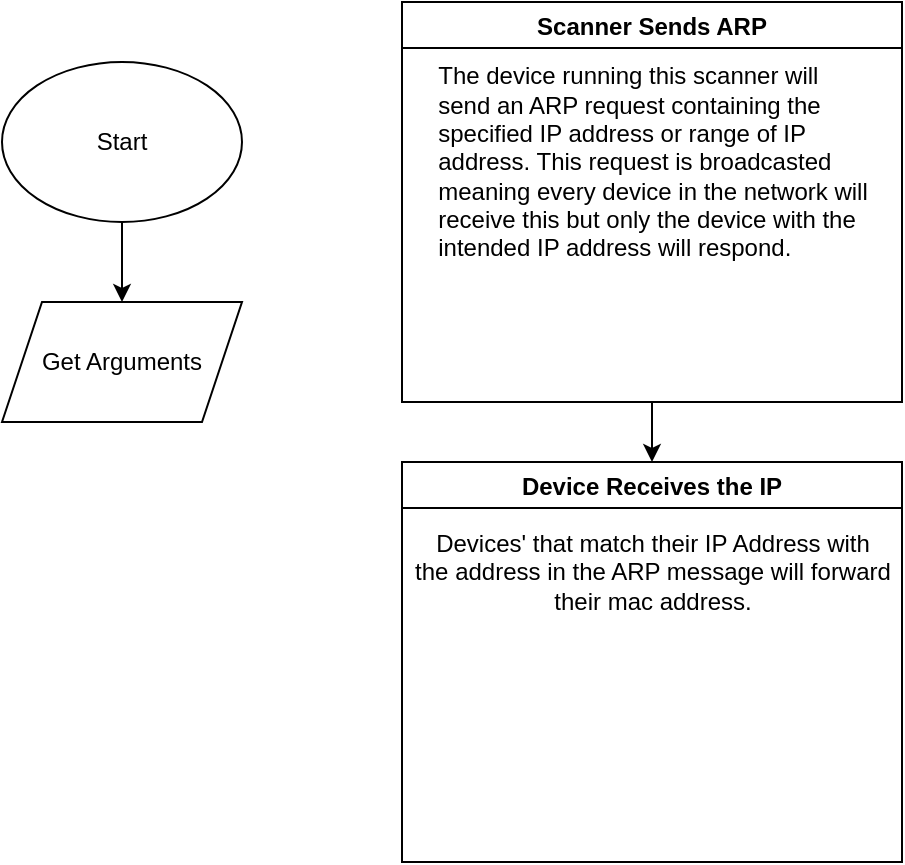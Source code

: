 <mxfile version="17.5.0" type="github">
  <diagram id="C5RBs43oDa-KdzZeNtuy" name="Page-1">
    <mxGraphModel dx="868" dy="443" grid="1" gridSize="10" guides="1" tooltips="1" connect="1" arrows="1" fold="1" page="1" pageScale="1" pageWidth="827" pageHeight="1169" math="0" shadow="0">
      <root>
        <mxCell id="WIyWlLk6GJQsqaUBKTNV-0" />
        <mxCell id="WIyWlLk6GJQsqaUBKTNV-1" parent="WIyWlLk6GJQsqaUBKTNV-0" />
        <mxCell id="hdA1tVzNrWrjGCchrovp-7" value="" style="edgeStyle=orthogonalEdgeStyle;rounded=0;orthogonalLoop=1;jettySize=auto;html=1;entryX=0.5;entryY=0;entryDx=0;entryDy=0;" edge="1" parent="WIyWlLk6GJQsqaUBKTNV-1" source="hdA1tVzNrWrjGCchrovp-0" target="hdA1tVzNrWrjGCchrovp-3">
          <mxGeometry relative="1" as="geometry" />
        </mxCell>
        <mxCell id="hdA1tVzNrWrjGCchrovp-0" value="Scanner Sends ARP" style="swimlane;" vertex="1" parent="WIyWlLk6GJQsqaUBKTNV-1">
          <mxGeometry x="270" y="110" width="250" height="200" as="geometry" />
        </mxCell>
        <mxCell id="hdA1tVzNrWrjGCchrovp-1" value="&lt;div align=&quot;justify&quot;&gt;The device running this scanner will &lt;br&gt;&lt;/div&gt;&lt;div align=&quot;justify&quot;&gt;send an ARP request containing the &lt;br&gt;&lt;/div&gt;&lt;div align=&quot;justify&quot;&gt;specified IP address or range of IP&lt;/div&gt;&lt;div align=&quot;justify&quot;&gt;address. This request is broadcasted &lt;br&gt;&lt;/div&gt;&lt;div align=&quot;justify&quot;&gt;meaning every device in the network will &lt;br&gt;receive this but only the device with the &lt;br&gt;&lt;/div&gt;&lt;div align=&quot;justify&quot;&gt;intended IP address will respond.&lt;/div&gt;" style="text;html=1;align=center;verticalAlign=middle;resizable=0;points=[];autosize=1;strokeColor=none;fillColor=none;" vertex="1" parent="hdA1tVzNrWrjGCchrovp-0">
          <mxGeometry x="10" y="30" width="230" height="100" as="geometry" />
        </mxCell>
        <mxCell id="hdA1tVzNrWrjGCchrovp-9" value="" style="edgeStyle=orthogonalEdgeStyle;rounded=0;orthogonalLoop=1;jettySize=auto;html=1;" edge="1" parent="WIyWlLk6GJQsqaUBKTNV-1" source="hdA1tVzNrWrjGCchrovp-2" target="hdA1tVzNrWrjGCchrovp-8">
          <mxGeometry relative="1" as="geometry" />
        </mxCell>
        <mxCell id="hdA1tVzNrWrjGCchrovp-2" value="Start" style="ellipse;whiteSpace=wrap;html=1;" vertex="1" parent="WIyWlLk6GJQsqaUBKTNV-1">
          <mxGeometry x="70" y="140" width="120" height="80" as="geometry" />
        </mxCell>
        <mxCell id="hdA1tVzNrWrjGCchrovp-3" value="Device Receives the IP" style="swimlane;" vertex="1" parent="WIyWlLk6GJQsqaUBKTNV-1">
          <mxGeometry x="270" y="340" width="250" height="200" as="geometry">
            <mxRectangle x="260" y="370" width="160" height="23" as="alternateBounds" />
          </mxGeometry>
        </mxCell>
        <mxCell id="hdA1tVzNrWrjGCchrovp-4" value="&lt;div&gt;Devices&#39; that match their IP Address with &lt;br&gt;&lt;/div&gt;&lt;div&gt;the address in the ARP message will forward&lt;/div&gt;&lt;div&gt;their mac address.&lt;br&gt;&lt;/div&gt;" style="text;html=1;align=center;verticalAlign=middle;resizable=0;points=[];autosize=1;strokeColor=none;fillColor=none;" vertex="1" parent="hdA1tVzNrWrjGCchrovp-3">
          <mxGeometry y="30" width="250" height="50" as="geometry" />
        </mxCell>
        <mxCell id="hdA1tVzNrWrjGCchrovp-8" value="Get Arguments" style="shape=parallelogram;perimeter=parallelogramPerimeter;whiteSpace=wrap;html=1;fixedSize=1;" vertex="1" parent="WIyWlLk6GJQsqaUBKTNV-1">
          <mxGeometry x="70" y="260" width="120" height="60" as="geometry" />
        </mxCell>
      </root>
    </mxGraphModel>
  </diagram>
</mxfile>
